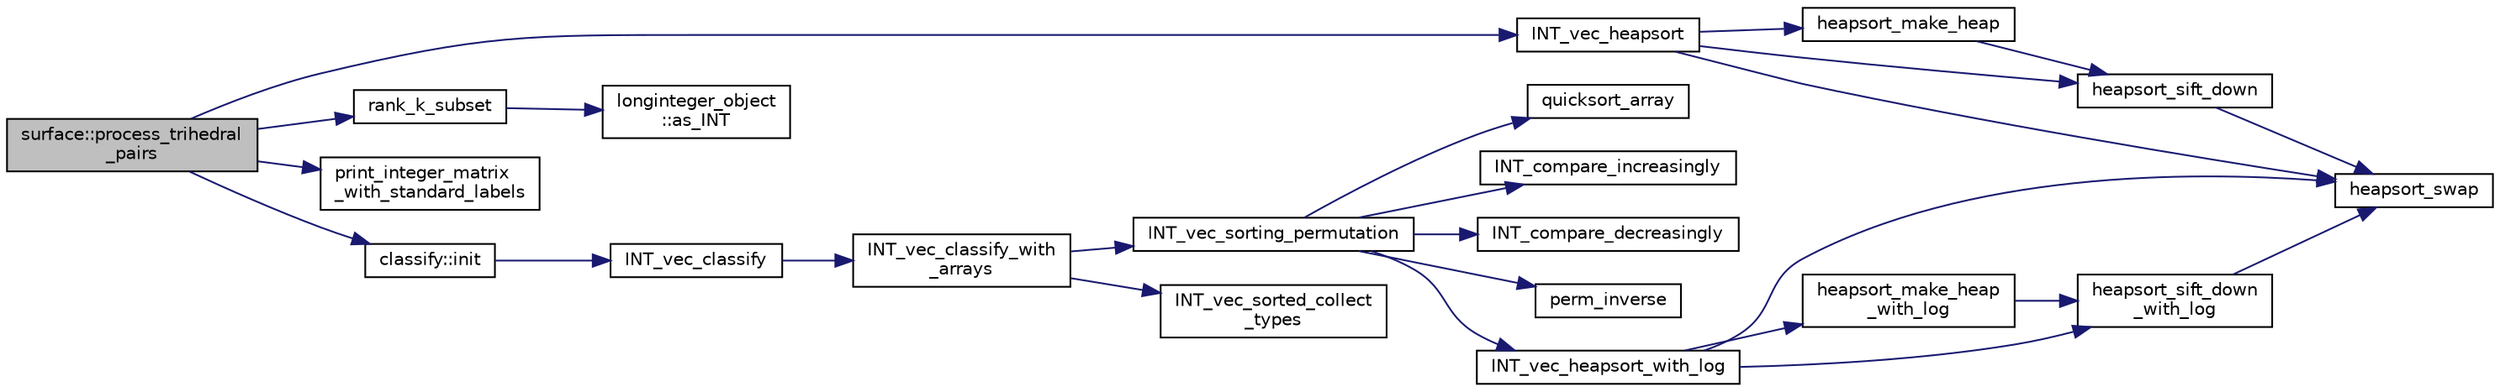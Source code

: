 digraph "surface::process_trihedral_pairs"
{
  edge [fontname="Helvetica",fontsize="10",labelfontname="Helvetica",labelfontsize="10"];
  node [fontname="Helvetica",fontsize="10",shape=record];
  rankdir="LR";
  Node4897 [label="surface::process_trihedral\l_pairs",height=0.2,width=0.4,color="black", fillcolor="grey75", style="filled", fontcolor="black"];
  Node4897 -> Node4898 [color="midnightblue",fontsize="10",style="solid",fontname="Helvetica"];
  Node4898 [label="INT_vec_heapsort",height=0.2,width=0.4,color="black", fillcolor="white", style="filled",URL="$d5/de2/foundations_2data__structures_2data__structures_8h.html#a3590ad9987f801fbfc94634300182f39"];
  Node4898 -> Node4899 [color="midnightblue",fontsize="10",style="solid",fontname="Helvetica"];
  Node4899 [label="heapsort_make_heap",height=0.2,width=0.4,color="black", fillcolor="white", style="filled",URL="$d4/dd7/sorting_8_c.html#a42f24453d7d77eeb1338ebd1a13cfdbb"];
  Node4899 -> Node4900 [color="midnightblue",fontsize="10",style="solid",fontname="Helvetica"];
  Node4900 [label="heapsort_sift_down",height=0.2,width=0.4,color="black", fillcolor="white", style="filled",URL="$d4/dd7/sorting_8_c.html#a65cbb1a6a3f01f511673705437ddc18b"];
  Node4900 -> Node4901 [color="midnightblue",fontsize="10",style="solid",fontname="Helvetica"];
  Node4901 [label="heapsort_swap",height=0.2,width=0.4,color="black", fillcolor="white", style="filled",URL="$d4/dd7/sorting_8_c.html#a8f048362e6065297b19b6975bcbbfcc6"];
  Node4898 -> Node4901 [color="midnightblue",fontsize="10",style="solid",fontname="Helvetica"];
  Node4898 -> Node4900 [color="midnightblue",fontsize="10",style="solid",fontname="Helvetica"];
  Node4897 -> Node4902 [color="midnightblue",fontsize="10",style="solid",fontname="Helvetica"];
  Node4902 [label="rank_k_subset",height=0.2,width=0.4,color="black", fillcolor="white", style="filled",URL="$d2/d7c/combinatorics_8_c.html#a8ec9127fb82ee9dfa337c897c7060a57"];
  Node4902 -> Node4903 [color="midnightblue",fontsize="10",style="solid",fontname="Helvetica"];
  Node4903 [label="longinteger_object\l::as_INT",height=0.2,width=0.4,color="black", fillcolor="white", style="filled",URL="$dd/d7e/classlonginteger__object.html#afb992d4679a6741acc63c8bcba27971e"];
  Node4897 -> Node4904 [color="midnightblue",fontsize="10",style="solid",fontname="Helvetica"];
  Node4904 [label="print_integer_matrix\l_with_standard_labels",height=0.2,width=0.4,color="black", fillcolor="white", style="filled",URL="$d5/db4/io__and__os_8h.html#ad39c343d865ff89a5aad3c689280ad09"];
  Node4897 -> Node4905 [color="midnightblue",fontsize="10",style="solid",fontname="Helvetica"];
  Node4905 [label="classify::init",height=0.2,width=0.4,color="black", fillcolor="white", style="filled",URL="$d9/d43/classclassify.html#afc24c64267d646d1f83ea39a7c66bde3"];
  Node4905 -> Node4906 [color="midnightblue",fontsize="10",style="solid",fontname="Helvetica"];
  Node4906 [label="INT_vec_classify",height=0.2,width=0.4,color="black", fillcolor="white", style="filled",URL="$d5/de2/foundations_2data__structures_2data__structures_8h.html#ad4176bee048e4f036f8b9d6dd986e0f9"];
  Node4906 -> Node4907 [color="midnightblue",fontsize="10",style="solid",fontname="Helvetica"];
  Node4907 [label="INT_vec_classify_with\l_arrays",height=0.2,width=0.4,color="black", fillcolor="white", style="filled",URL="$d4/dd7/sorting_8_c.html#a1b3700c1d369b8a37593a1c2f31cc9d7"];
  Node4907 -> Node4908 [color="midnightblue",fontsize="10",style="solid",fontname="Helvetica"];
  Node4908 [label="INT_vec_sorting_permutation",height=0.2,width=0.4,color="black", fillcolor="white", style="filled",URL="$d4/dd7/sorting_8_c.html#a10768733e01e8c9ded3c886e6ddb671e"];
  Node4908 -> Node4909 [color="midnightblue",fontsize="10",style="solid",fontname="Helvetica"];
  Node4909 [label="quicksort_array",height=0.2,width=0.4,color="black", fillcolor="white", style="filled",URL="$d4/dd7/sorting_8_c.html#a660db9b0f6bc8a01353f32f3e02638f6"];
  Node4908 -> Node4910 [color="midnightblue",fontsize="10",style="solid",fontname="Helvetica"];
  Node4910 [label="INT_compare_increasingly",height=0.2,width=0.4,color="black", fillcolor="white", style="filled",URL="$d4/dd7/sorting_8_c.html#a53c48a8669e34ab2171690080d493f31"];
  Node4908 -> Node4911 [color="midnightblue",fontsize="10",style="solid",fontname="Helvetica"];
  Node4911 [label="INT_compare_decreasingly",height=0.2,width=0.4,color="black", fillcolor="white", style="filled",URL="$d4/dd7/sorting_8_c.html#a41cf7fa2b53a8f12d60971a71ba96a66"];
  Node4908 -> Node4912 [color="midnightblue",fontsize="10",style="solid",fontname="Helvetica"];
  Node4912 [label="perm_inverse",height=0.2,width=0.4,color="black", fillcolor="white", style="filled",URL="$d2/d7c/combinatorics_8_c.html#ab7f02d1e2e257e1118eae354ab16d447"];
  Node4908 -> Node4913 [color="midnightblue",fontsize="10",style="solid",fontname="Helvetica"];
  Node4913 [label="INT_vec_heapsort_with_log",height=0.2,width=0.4,color="black", fillcolor="white", style="filled",URL="$d4/dd7/sorting_8_c.html#a9d838c341cd204ed79499960a8ed393d"];
  Node4913 -> Node4914 [color="midnightblue",fontsize="10",style="solid",fontname="Helvetica"];
  Node4914 [label="heapsort_make_heap\l_with_log",height=0.2,width=0.4,color="black", fillcolor="white", style="filled",URL="$d4/dd7/sorting_8_c.html#a100d0747647500480fe5dc76ff98cee5"];
  Node4914 -> Node4915 [color="midnightblue",fontsize="10",style="solid",fontname="Helvetica"];
  Node4915 [label="heapsort_sift_down\l_with_log",height=0.2,width=0.4,color="black", fillcolor="white", style="filled",URL="$d4/dd7/sorting_8_c.html#ac7af225fae479a93d6957f79734ba2a6"];
  Node4915 -> Node4901 [color="midnightblue",fontsize="10",style="solid",fontname="Helvetica"];
  Node4913 -> Node4901 [color="midnightblue",fontsize="10",style="solid",fontname="Helvetica"];
  Node4913 -> Node4915 [color="midnightblue",fontsize="10",style="solid",fontname="Helvetica"];
  Node4907 -> Node4916 [color="midnightblue",fontsize="10",style="solid",fontname="Helvetica"];
  Node4916 [label="INT_vec_sorted_collect\l_types",height=0.2,width=0.4,color="black", fillcolor="white", style="filled",URL="$d4/dd7/sorting_8_c.html#ad0b54ef8fcaf7cce5577c97d1edbf1f5"];
}
